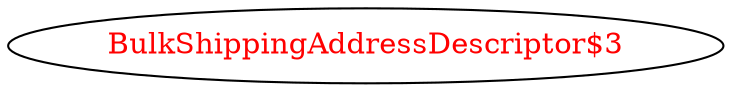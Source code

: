 digraph dependencyGraph {
 concentrate=true;
 ranksep="2.0";
 rankdir="LR"; 
 splines="ortho";
"BulkShippingAddressDescriptor$3" [fontcolor="red"];
}